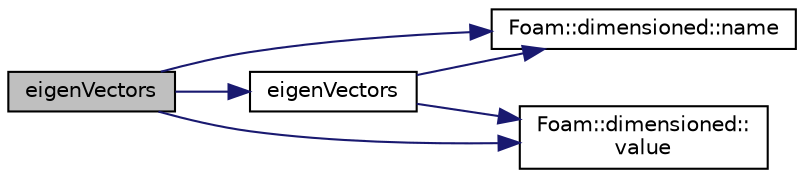 digraph "eigenVectors"
{
  bgcolor="transparent";
  edge [fontname="Helvetica",fontsize="10",labelfontname="Helvetica",labelfontsize="10"];
  node [fontname="Helvetica",fontsize="10",shape=record];
  rankdir="LR";
  Node44977 [label="eigenVectors",height=0.2,width=0.4,color="black", fillcolor="grey75", style="filled", fontcolor="black"];
  Node44977 -> Node44978 [color="midnightblue",fontsize="10",style="solid",fontname="Helvetica"];
  Node44978 [label="eigenVectors",height=0.2,width=0.4,color="black",URL="$a21851.html#a223791e67f3e31579abc7865cbdbc3d0"];
  Node44978 -> Node44979 [color="midnightblue",fontsize="10",style="solid",fontname="Helvetica"];
  Node44979 [label="Foam::dimensioned::name",height=0.2,width=0.4,color="black",URL="$a27473.html#ade4113569ef0db70665fded275a5e38e",tooltip="Return const reference to name. "];
  Node44978 -> Node44980 [color="midnightblue",fontsize="10",style="solid",fontname="Helvetica"];
  Node44980 [label="Foam::dimensioned::\lvalue",height=0.2,width=0.4,color="black",URL="$a27473.html#a7948200a26c85fc3a83ffa510a91d668",tooltip="Return const reference to value. "];
  Node44977 -> Node44979 [color="midnightblue",fontsize="10",style="solid",fontname="Helvetica"];
  Node44977 -> Node44980 [color="midnightblue",fontsize="10",style="solid",fontname="Helvetica"];
}
